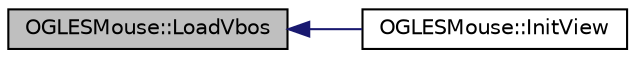 digraph "OGLESMouse::LoadVbos"
{
  edge [fontname="Helvetica",fontsize="10",labelfontname="Helvetica",labelfontsize="10"];
  node [fontname="Helvetica",fontsize="10",shape=record];
  rankdir="LR";
  Node1 [label="OGLESMouse::LoadVbos",height=0.2,width=0.4,color="black", fillcolor="grey75", style="filled", fontcolor="black"];
  Node1 -> Node2 [dir="back",color="midnightblue",fontsize="10",style="solid",fontname="Helvetica"];
  Node2 [label="OGLESMouse::InitView",height=0.2,width=0.4,color="black", fillcolor="white", style="filled",URL="$class_o_g_l_e_s_mouse.html#a7d4f2e1c7844acca97df76bcc11589b0"];
}
